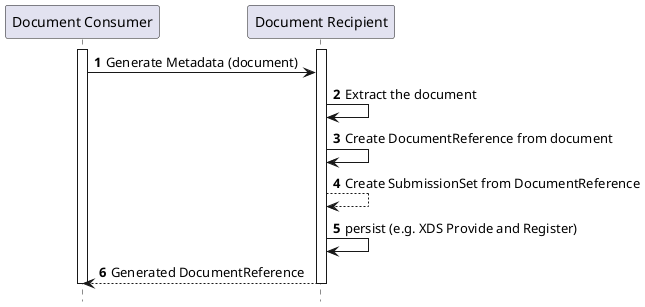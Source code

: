 @startuml
hide footbox
autonumber
participant "Document Consumer" as DocumentConsumer
participant "Document Recipient" as DocumentRecipient
activate DocumentConsumer
activate DocumentRecipient
DocumentConsumer -> DocumentRecipient : Generate Metadata (document)
DocumentRecipient -> DocumentRecipient : Extract the document
DocumentRecipient -> DocumentRecipient : Create DocumentReference from document 
DocumentRecipient --> DocumentRecipient : Create SubmissionSet from DocumentReference
DocumentRecipient -> DocumentRecipient : persist (e.g. XDS Provide and Register)
DocumentConsumer <-- DocumentRecipient : Generated DocumentReference
deactivate DocumentConsumer
deactivate DocumentRecipient
@enduml
